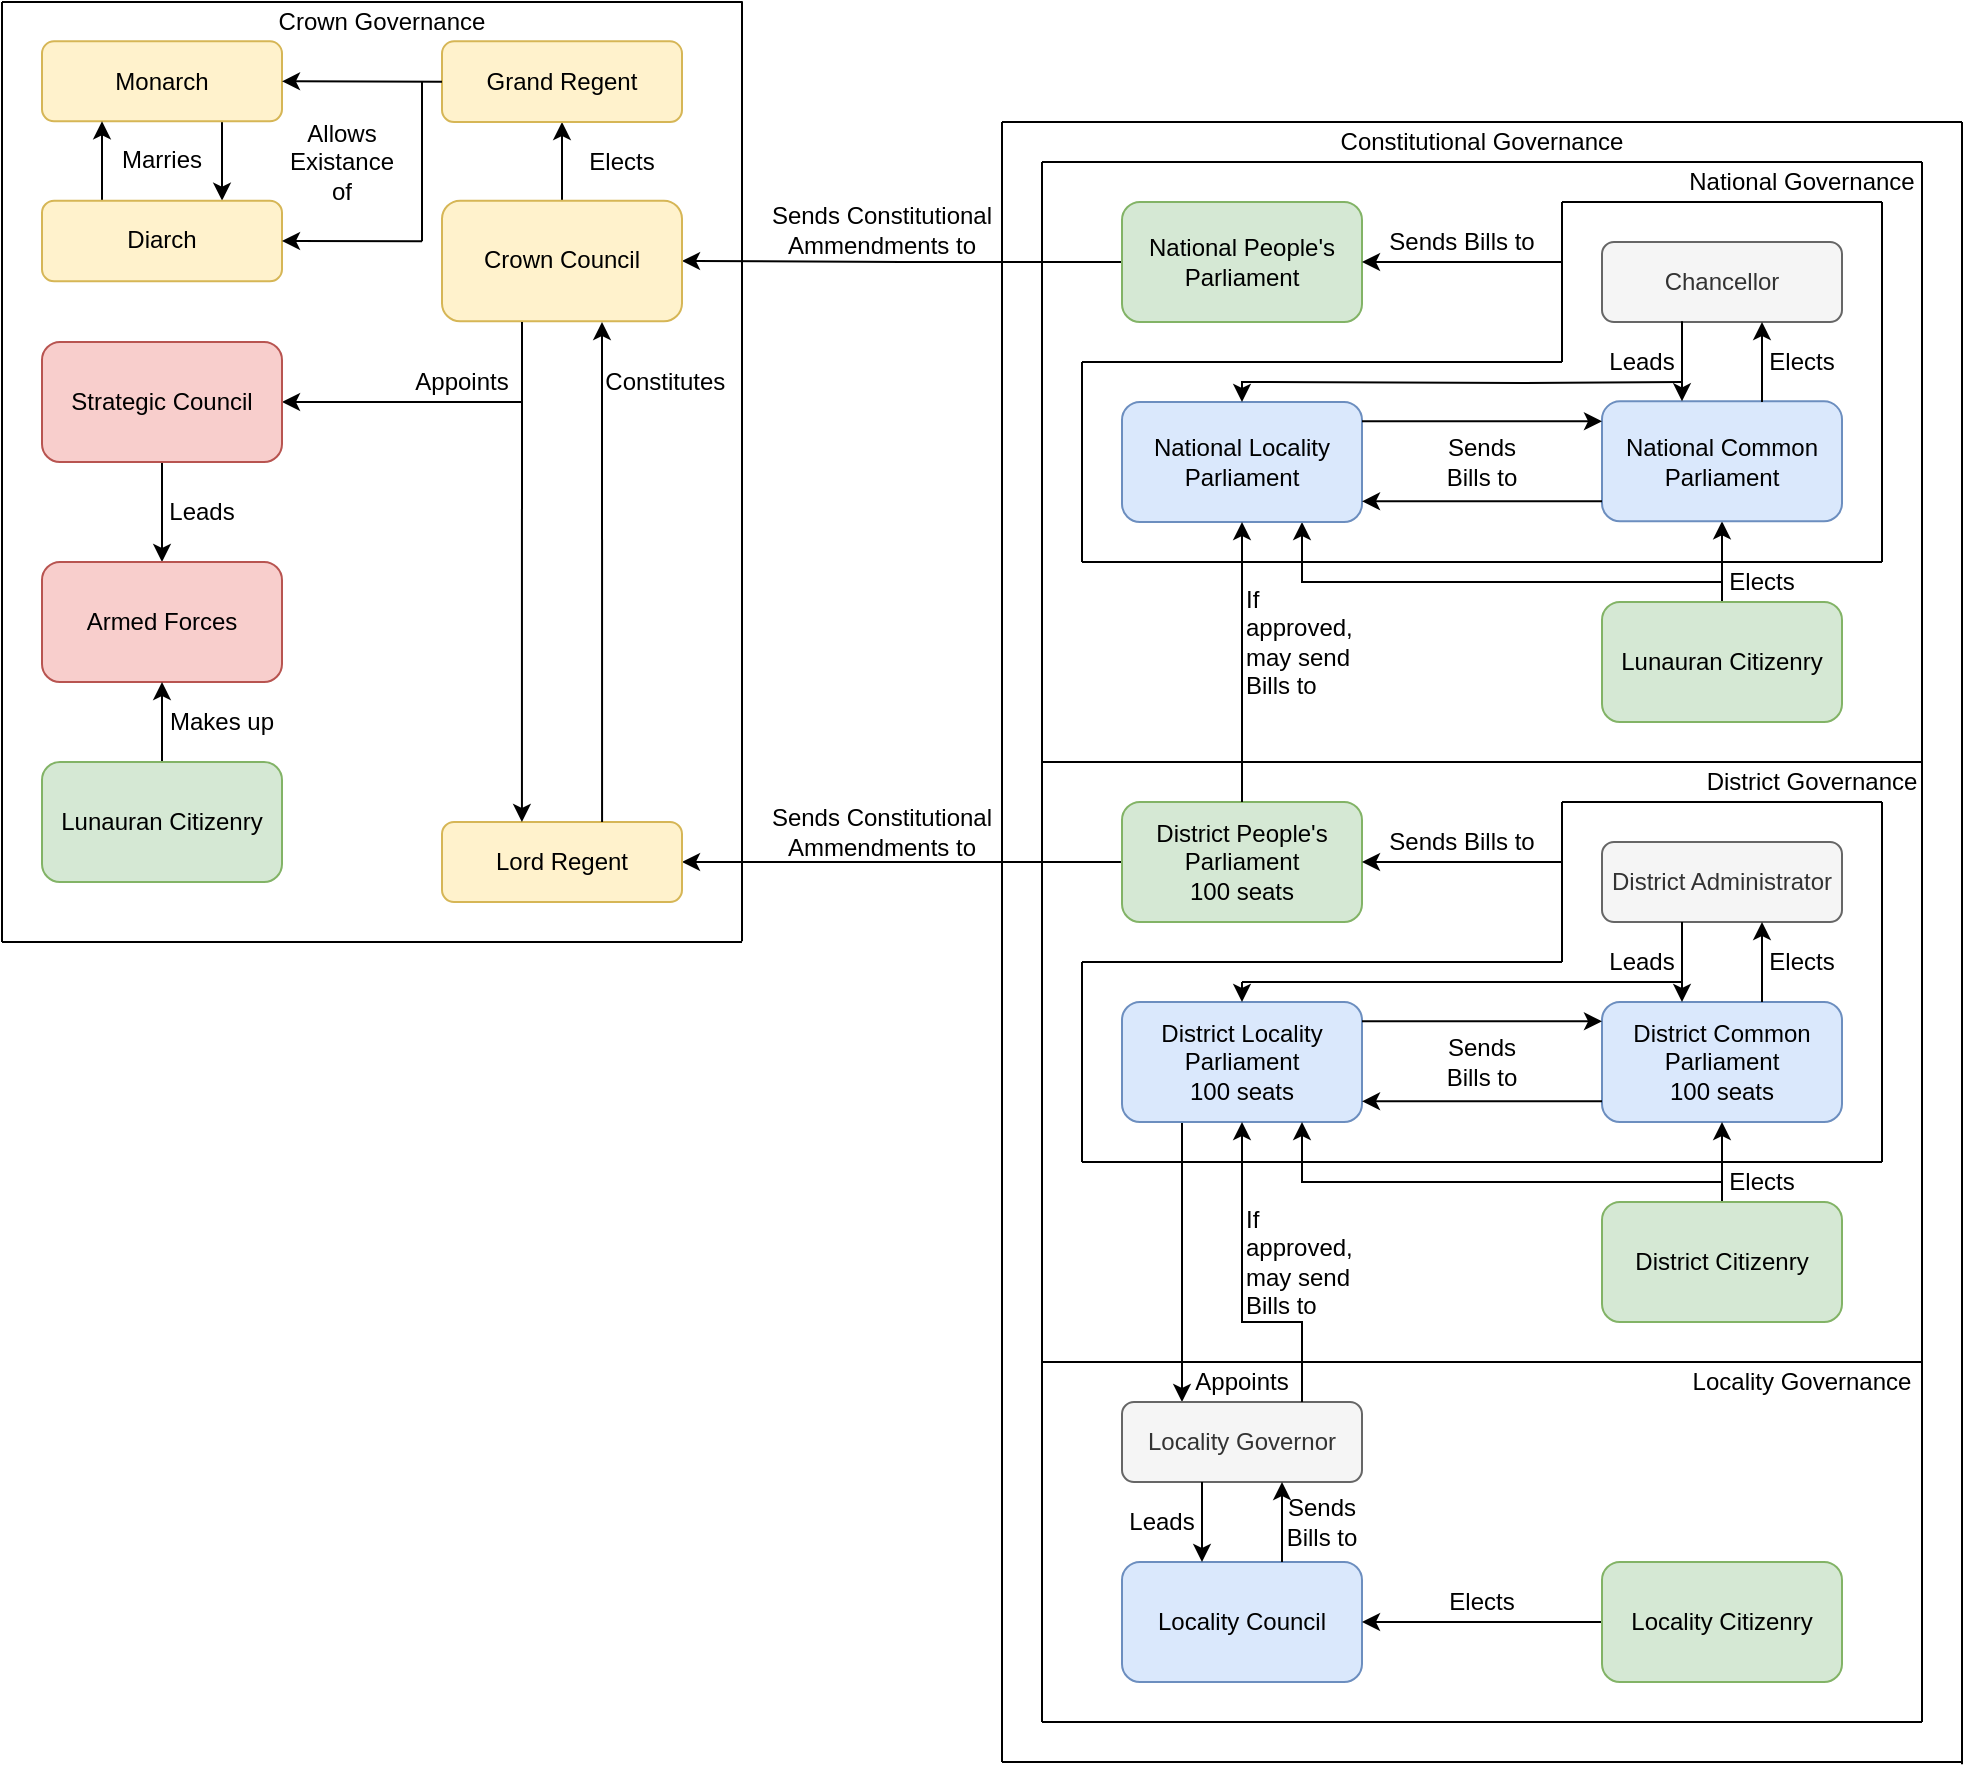 <mxfile version="20.8.16" type="device"><diagram name="Page-1" id="6h7XjxKtgOni8jH2CvwF"><mxGraphModel dx="1900" dy="899" grid="0" gridSize="10" guides="1" tooltips="1" connect="1" arrows="1" fold="1" page="0" pageScale="1" pageWidth="827" pageHeight="1169" math="0" shadow="0"><root><mxCell id="0"/><mxCell id="1" parent="0"/><mxCell id="jFis_6ZMvsJZgFz4cc4w-99" style="edgeStyle=orthogonalEdgeStyle;rounded=0;orthogonalLoop=1;jettySize=auto;html=1;exitX=0.25;exitY=1;exitDx=0;exitDy=0;entryX=0.25;entryY=0;entryDx=0;entryDy=0;" parent="1" source="jFis_6ZMvsJZgFz4cc4w-62" target="jFis_6ZMvsJZgFz4cc4w-98" edge="1"><mxGeometry relative="1" as="geometry"/></mxCell><mxCell id="jFis_6ZMvsJZgFz4cc4w-62" value="District Locality Parliament&lt;br&gt;100 seats" style="rounded=1;whiteSpace=wrap;html=1;fillColor=#dae8fc;strokeColor=#6c8ebf;" parent="1" vertex="1"><mxGeometry x="220" y="560" width="120" height="60" as="geometry"/></mxCell><mxCell id="jFis_6ZMvsJZgFz4cc4w-63" value="District Common Parliament&lt;br&gt;100 seats" style="rounded=1;whiteSpace=wrap;html=1;fillColor=#dae8fc;strokeColor=#6c8ebf;" parent="1" vertex="1"><mxGeometry x="460" y="560" width="120" height="60" as="geometry"/></mxCell><mxCell id="jFis_6ZMvsJZgFz4cc4w-64" style="edgeStyle=orthogonalEdgeStyle;rounded=0;orthogonalLoop=1;jettySize=auto;html=1;exitX=0;exitY=0.75;exitDx=0;exitDy=0;entryX=1;entryY=0.75;entryDx=0;entryDy=0;" parent="1" edge="1"><mxGeometry relative="1" as="geometry"><mxPoint x="460" y="609.67" as="sourcePoint"/><mxPoint x="340" y="609.67" as="targetPoint"/></mxGeometry></mxCell><mxCell id="jFis_6ZMvsJZgFz4cc4w-65" style="edgeStyle=orthogonalEdgeStyle;rounded=0;orthogonalLoop=1;jettySize=auto;html=1;exitX=1;exitY=0.25;exitDx=0;exitDy=0;entryX=0;entryY=0.25;entryDx=0;entryDy=0;" parent="1" edge="1"><mxGeometry relative="1" as="geometry"><mxPoint x="340" y="569.67" as="sourcePoint"/><mxPoint x="460" y="569.67" as="targetPoint"/></mxGeometry></mxCell><mxCell id="jFis_6ZMvsJZgFz4cc4w-66" value="Sends Bills to" style="text;html=1;strokeColor=none;fillColor=none;align=center;verticalAlign=middle;whiteSpace=wrap;rounded=0;" parent="1" vertex="1"><mxGeometry x="380" y="574.67" width="40" height="30" as="geometry"/></mxCell><mxCell id="jFis_6ZMvsJZgFz4cc4w-67" value="District Administrator" style="rounded=1;whiteSpace=wrap;html=1;fillColor=#f5f5f5;fontColor=#333333;strokeColor=#666666;" parent="1" vertex="1"><mxGeometry x="460" y="480" width="120" height="40" as="geometry"/></mxCell><mxCell id="jFis_6ZMvsJZgFz4cc4w-70" value="Elects" style="text;html=1;strokeColor=none;fillColor=none;align=center;verticalAlign=middle;whiteSpace=wrap;rounded=0;" parent="1" vertex="1"><mxGeometry x="540" y="520" width="40" height="40" as="geometry"/></mxCell><mxCell id="jFis_6ZMvsJZgFz4cc4w-71" value="" style="endArrow=classic;html=1;rounded=0;entryX=0;entryY=0;entryDx=0;entryDy=0;exitX=0;exitY=1;exitDx=0;exitDy=0;" parent="1" source="jFis_6ZMvsJZgFz4cc4w-70" target="jFis_6ZMvsJZgFz4cc4w-70" edge="1"><mxGeometry width="50" height="50" relative="1" as="geometry"><mxPoint x="370" y="590" as="sourcePoint"/><mxPoint x="420" y="540" as="targetPoint"/></mxGeometry></mxCell><mxCell id="jFis_6ZMvsJZgFz4cc4w-72" value="Leads" style="text;html=1;strokeColor=none;fillColor=none;align=center;verticalAlign=middle;whiteSpace=wrap;rounded=0;" parent="1" vertex="1"><mxGeometry x="460" y="520" width="40" height="40" as="geometry"/></mxCell><mxCell id="jFis_6ZMvsJZgFz4cc4w-74" value="" style="endArrow=classic;html=1;rounded=0;entryX=1;entryY=1;entryDx=0;entryDy=0;exitX=1;exitY=0;exitDx=0;exitDy=0;" parent="1" source="jFis_6ZMvsJZgFz4cc4w-72" target="jFis_6ZMvsJZgFz4cc4w-72" edge="1"><mxGeometry width="50" height="50" relative="1" as="geometry"><mxPoint x="340" y="560" as="sourcePoint"/><mxPoint x="390" y="510" as="targetPoint"/></mxGeometry></mxCell><mxCell id="jFis_6ZMvsJZgFz4cc4w-75" value="" style="endArrow=none;html=1;rounded=0;" parent="1" edge="1"><mxGeometry width="50" height="50" relative="1" as="geometry"><mxPoint x="200" y="540" as="sourcePoint"/><mxPoint x="440" y="540" as="targetPoint"/></mxGeometry></mxCell><mxCell id="jFis_6ZMvsJZgFz4cc4w-76" value="" style="endArrow=none;html=1;rounded=0;" parent="1" edge="1"><mxGeometry width="50" height="50" relative="1" as="geometry"><mxPoint x="440" y="460" as="sourcePoint"/><mxPoint x="440" y="540" as="targetPoint"/></mxGeometry></mxCell><mxCell id="jFis_6ZMvsJZgFz4cc4w-77" value="" style="endArrow=none;html=1;rounded=0;" parent="1" edge="1"><mxGeometry width="50" height="50" relative="1" as="geometry"><mxPoint x="200" y="640" as="sourcePoint"/><mxPoint x="200" y="540" as="targetPoint"/></mxGeometry></mxCell><mxCell id="jFis_6ZMvsJZgFz4cc4w-78" value="" style="endArrow=none;html=1;rounded=0;" parent="1" edge="1"><mxGeometry width="50" height="50" relative="1" as="geometry"><mxPoint x="200" y="640" as="sourcePoint"/><mxPoint x="600" y="640" as="targetPoint"/></mxGeometry></mxCell><mxCell id="jFis_6ZMvsJZgFz4cc4w-79" value="" style="endArrow=none;html=1;rounded=0;" parent="1" edge="1"><mxGeometry width="50" height="50" relative="1" as="geometry"><mxPoint x="600" y="460" as="sourcePoint"/><mxPoint x="600" y="640" as="targetPoint"/></mxGeometry></mxCell><mxCell id="jFis_6ZMvsJZgFz4cc4w-80" value="" style="endArrow=none;html=1;rounded=0;" parent="1" edge="1"><mxGeometry width="50" height="50" relative="1" as="geometry"><mxPoint x="440" y="460" as="sourcePoint"/><mxPoint x="600" y="460" as="targetPoint"/></mxGeometry></mxCell><mxCell id="Bzfb_-UC_uGCn0BHHycY-45" style="edgeStyle=orthogonalEdgeStyle;rounded=0;orthogonalLoop=1;jettySize=auto;html=1;exitX=0;exitY=0.5;exitDx=0;exitDy=0;entryX=1;entryY=0.5;entryDx=0;entryDy=0;startArrow=none;startFill=0;endArrow=classic;endFill=1;" edge="1" parent="1" source="jFis_6ZMvsJZgFz4cc4w-81" target="Bzfb_-UC_uGCn0BHHycY-5"><mxGeometry relative="1" as="geometry"/></mxCell><mxCell id="jFis_6ZMvsJZgFz4cc4w-81" value="District People's Parliament&lt;br&gt;100 seats" style="rounded=1;whiteSpace=wrap;html=1;fillColor=#d5e8d4;strokeColor=#82b366;" parent="1" vertex="1"><mxGeometry x="220" y="460" width="120" height="60" as="geometry"/></mxCell><mxCell id="jFis_6ZMvsJZgFz4cc4w-85" value="" style="endArrow=none;html=1;rounded=0;" parent="1" edge="1"><mxGeometry width="50" height="50" relative="1" as="geometry"><mxPoint x="180" y="440" as="sourcePoint"/><mxPoint x="620" y="440" as="targetPoint"/></mxGeometry></mxCell><mxCell id="jFis_6ZMvsJZgFz4cc4w-86" value="" style="endArrow=none;html=1;rounded=0;" parent="1" edge="1"><mxGeometry width="50" height="50" relative="1" as="geometry"><mxPoint x="180" y="920" as="sourcePoint"/><mxPoint x="180" y="440" as="targetPoint"/></mxGeometry></mxCell><mxCell id="jFis_6ZMvsJZgFz4cc4w-88" value="" style="endArrow=none;html=1;rounded=0;" parent="1" edge="1"><mxGeometry width="50" height="50" relative="1" as="geometry"><mxPoint x="620" y="920" as="sourcePoint"/><mxPoint x="620" y="440" as="targetPoint"/></mxGeometry></mxCell><mxCell id="jFis_6ZMvsJZgFz4cc4w-89" value="" style="endArrow=none;html=1;rounded=0;" parent="1" edge="1"><mxGeometry width="50" height="50" relative="1" as="geometry"><mxPoint x="280" y="550" as="sourcePoint"/><mxPoint x="500" y="550" as="targetPoint"/></mxGeometry></mxCell><mxCell id="jFis_6ZMvsJZgFz4cc4w-90" value="" style="endArrow=classic;html=1;rounded=0;entryX=0.5;entryY=0;entryDx=0;entryDy=0;" parent="1" target="jFis_6ZMvsJZgFz4cc4w-62" edge="1"><mxGeometry width="50" height="50" relative="1" as="geometry"><mxPoint x="280" y="550" as="sourcePoint"/><mxPoint x="350" y="550" as="targetPoint"/></mxGeometry></mxCell><mxCell id="jFis_6ZMvsJZgFz4cc4w-91" value="District Governance" style="text;html=1;strokeColor=none;fillColor=none;align=center;verticalAlign=middle;whiteSpace=wrap;rounded=0;" parent="1" vertex="1"><mxGeometry x="510" y="440" width="110" height="20" as="geometry"/></mxCell><mxCell id="jFis_6ZMvsJZgFz4cc4w-95" style="edgeStyle=orthogonalEdgeStyle;rounded=0;orthogonalLoop=1;jettySize=auto;html=1;exitX=0.5;exitY=0;exitDx=0;exitDy=0;entryX=0.5;entryY=1;entryDx=0;entryDy=0;" parent="1" source="jFis_6ZMvsJZgFz4cc4w-94" target="jFis_6ZMvsJZgFz4cc4w-63" edge="1"><mxGeometry relative="1" as="geometry"/></mxCell><mxCell id="jFis_6ZMvsJZgFz4cc4w-122" style="edgeStyle=orthogonalEdgeStyle;rounded=0;orthogonalLoop=1;jettySize=auto;html=1;exitX=0.5;exitY=0;exitDx=0;exitDy=0;entryX=0.75;entryY=1;entryDx=0;entryDy=0;" parent="1" source="jFis_6ZMvsJZgFz4cc4w-94" target="jFis_6ZMvsJZgFz4cc4w-62" edge="1"><mxGeometry relative="1" as="geometry"><Array as="points"><mxPoint x="520" y="650"/><mxPoint x="310" y="650"/></Array></mxGeometry></mxCell><mxCell id="jFis_6ZMvsJZgFz4cc4w-94" value="District Citizenry" style="rounded=1;whiteSpace=wrap;html=1;fillColor=#d5e8d4;strokeColor=#82b366;" parent="1" vertex="1"><mxGeometry x="460" y="660" width="120" height="60" as="geometry"/></mxCell><mxCell id="jFis_6ZMvsJZgFz4cc4w-97" value="Elects" style="text;html=1;strokeColor=none;fillColor=none;align=center;verticalAlign=middle;whiteSpace=wrap;rounded=0;" parent="1" vertex="1"><mxGeometry x="520" y="640" width="40" height="20" as="geometry"/></mxCell><mxCell id="jFis_6ZMvsJZgFz4cc4w-98" value="Locality Governor" style="rounded=1;whiteSpace=wrap;html=1;fillColor=#f5f5f5;fontColor=#333333;strokeColor=#666666;" parent="1" vertex="1"><mxGeometry x="220" y="760" width="120" height="40" as="geometry"/></mxCell><mxCell id="jFis_6ZMvsJZgFz4cc4w-100" value="Appoints" style="text;html=1;strokeColor=none;fillColor=none;align=center;verticalAlign=middle;whiteSpace=wrap;rounded=0;" parent="1" vertex="1"><mxGeometry x="250" y="740" width="60" height="20" as="geometry"/></mxCell><mxCell id="jFis_6ZMvsJZgFz4cc4w-101" value="" style="endArrow=none;html=1;rounded=0;" parent="1" edge="1"><mxGeometry width="50" height="50" relative="1" as="geometry"><mxPoint x="620" y="740" as="sourcePoint"/><mxPoint x="180" y="740" as="targetPoint"/></mxGeometry></mxCell><mxCell id="jFis_6ZMvsJZgFz4cc4w-102" value="Locality Council" style="rounded=1;whiteSpace=wrap;html=1;fillColor=#dae8fc;strokeColor=#6c8ebf;" parent="1" vertex="1"><mxGeometry x="220" y="840" width="120" height="60" as="geometry"/></mxCell><mxCell id="jFis_6ZMvsJZgFz4cc4w-105" style="edgeStyle=orthogonalEdgeStyle;rounded=0;orthogonalLoop=1;jettySize=auto;html=1;exitX=0;exitY=0.5;exitDx=0;exitDy=0;entryX=1;entryY=0.5;entryDx=0;entryDy=0;" parent="1" source="jFis_6ZMvsJZgFz4cc4w-104" target="jFis_6ZMvsJZgFz4cc4w-102" edge="1"><mxGeometry relative="1" as="geometry"/></mxCell><mxCell id="jFis_6ZMvsJZgFz4cc4w-104" value="Locality Citizenry" style="rounded=1;whiteSpace=wrap;html=1;fillColor=#d5e8d4;strokeColor=#82b366;" parent="1" vertex="1"><mxGeometry x="460" y="840" width="120" height="60" as="geometry"/></mxCell><mxCell id="jFis_6ZMvsJZgFz4cc4w-106" value="Elects" style="text;html=1;strokeColor=none;fillColor=none;align=center;verticalAlign=middle;whiteSpace=wrap;rounded=0;" parent="1" vertex="1"><mxGeometry x="370" y="850" width="60" height="20" as="geometry"/></mxCell><mxCell id="jFis_6ZMvsJZgFz4cc4w-108" value="Sends Bills to" style="text;html=1;strokeColor=none;fillColor=none;align=center;verticalAlign=middle;whiteSpace=wrap;rounded=0;" parent="1" vertex="1"><mxGeometry x="300" y="800" width="40" height="40" as="geometry"/></mxCell><mxCell id="jFis_6ZMvsJZgFz4cc4w-109" value="" style="endArrow=classic;html=1;rounded=0;entryX=0;entryY=0;entryDx=0;entryDy=0;exitX=0;exitY=1;exitDx=0;exitDy=0;" parent="1" source="jFis_6ZMvsJZgFz4cc4w-108" target="jFis_6ZMvsJZgFz4cc4w-108" edge="1"><mxGeometry width="50" height="50" relative="1" as="geometry"><mxPoint x="430" y="720" as="sourcePoint"/><mxPoint x="480" y="670" as="targetPoint"/></mxGeometry></mxCell><mxCell id="jFis_6ZMvsJZgFz4cc4w-110" value="Leads" style="text;html=1;strokeColor=none;fillColor=none;align=center;verticalAlign=middle;whiteSpace=wrap;rounded=0;" parent="1" vertex="1"><mxGeometry x="220" y="800" width="40" height="40" as="geometry"/></mxCell><mxCell id="jFis_6ZMvsJZgFz4cc4w-112" value="" style="endArrow=classic;html=1;rounded=0;entryX=1;entryY=1;entryDx=0;entryDy=0;exitX=1;exitY=0;exitDx=0;exitDy=0;" parent="1" source="jFis_6ZMvsJZgFz4cc4w-110" target="jFis_6ZMvsJZgFz4cc4w-110" edge="1"><mxGeometry width="50" height="50" relative="1" as="geometry"><mxPoint x="430" y="720" as="sourcePoint"/><mxPoint x="480" y="670" as="targetPoint"/></mxGeometry></mxCell><mxCell id="jFis_6ZMvsJZgFz4cc4w-114" value="" style="endArrow=none;html=1;rounded=0;" parent="1" edge="1"><mxGeometry width="50" height="50" relative="1" as="geometry"><mxPoint x="180" y="920" as="sourcePoint"/><mxPoint x="620" y="920" as="targetPoint"/></mxGeometry></mxCell><mxCell id="jFis_6ZMvsJZgFz4cc4w-115" value="Locality Governance" style="text;html=1;strokeColor=none;fillColor=none;align=center;verticalAlign=middle;whiteSpace=wrap;rounded=0;" parent="1" vertex="1"><mxGeometry x="500" y="740" width="120" height="20" as="geometry"/></mxCell><mxCell id="jFis_6ZMvsJZgFz4cc4w-118" style="edgeStyle=orthogonalEdgeStyle;rounded=0;orthogonalLoop=1;jettySize=auto;html=1;exitX=0.5;exitY=0;exitDx=0;exitDy=0;entryX=0.5;entryY=1;entryDx=0;entryDy=0;" parent="1" source="jFis_6ZMvsJZgFz4cc4w-116" target="jFis_6ZMvsJZgFz4cc4w-117" edge="1"><mxGeometry relative="1" as="geometry"/></mxCell><mxCell id="jFis_6ZMvsJZgFz4cc4w-148" style="edgeStyle=orthogonalEdgeStyle;rounded=0;orthogonalLoop=1;jettySize=auto;html=1;exitX=0.5;exitY=0;exitDx=0;exitDy=0;entryX=0.75;entryY=1;entryDx=0;entryDy=0;" parent="1" source="jFis_6ZMvsJZgFz4cc4w-116" target="jFis_6ZMvsJZgFz4cc4w-125" edge="1"><mxGeometry relative="1" as="geometry"><Array as="points"><mxPoint x="520" y="350"/><mxPoint x="310" y="350"/></Array></mxGeometry></mxCell><mxCell id="jFis_6ZMvsJZgFz4cc4w-116" value="Lunauran Citizenry" style="rounded=1;whiteSpace=wrap;html=1;fillColor=#d5e8d4;strokeColor=#82b366;" parent="1" vertex="1"><mxGeometry x="460" y="360" width="120" height="60" as="geometry"/></mxCell><mxCell id="jFis_6ZMvsJZgFz4cc4w-117" value="National Common Parliament" style="rounded=1;whiteSpace=wrap;html=1;fillColor=#dae8fc;strokeColor=#6c8ebf;" parent="1" vertex="1"><mxGeometry x="460" y="259.66" width="120" height="60" as="geometry"/></mxCell><mxCell id="jFis_6ZMvsJZgFz4cc4w-123" value="" style="endArrow=classic;html=1;rounded=0;exitX=0.75;exitY=0;exitDx=0;exitDy=0;entryX=0.5;entryY=1;entryDx=0;entryDy=0;edgeStyle=orthogonalEdgeStyle;" parent="1" source="jFis_6ZMvsJZgFz4cc4w-98" target="jFis_6ZMvsJZgFz4cc4w-62" edge="1"><mxGeometry width="50" height="50" relative="1" as="geometry"><mxPoint x="350" y="680" as="sourcePoint"/><mxPoint x="400" y="630" as="targetPoint"/><Array as="points"><mxPoint x="310" y="720"/><mxPoint x="280" y="720"/></Array></mxGeometry></mxCell><mxCell id="jFis_6ZMvsJZgFz4cc4w-124" value="If approved, may send Bills to" style="text;html=1;strokeColor=none;fillColor=none;align=left;verticalAlign=middle;whiteSpace=wrap;rounded=0;" parent="1" vertex="1"><mxGeometry x="280" y="660" width="60" height="60" as="geometry"/></mxCell><mxCell id="jFis_6ZMvsJZgFz4cc4w-125" value="National Locality Parliament" style="rounded=1;whiteSpace=wrap;html=1;fillColor=#dae8fc;strokeColor=#6c8ebf;" parent="1" vertex="1"><mxGeometry x="220" y="260" width="120" height="60" as="geometry"/></mxCell><mxCell id="jFis_6ZMvsJZgFz4cc4w-126" style="edgeStyle=orthogonalEdgeStyle;rounded=0;orthogonalLoop=1;jettySize=auto;html=1;exitX=0;exitY=0.75;exitDx=0;exitDy=0;entryX=1;entryY=0.75;entryDx=0;entryDy=0;" parent="1" edge="1"><mxGeometry relative="1" as="geometry"><mxPoint x="460" y="309.66" as="sourcePoint"/><mxPoint x="340" y="309.66" as="targetPoint"/></mxGeometry></mxCell><mxCell id="jFis_6ZMvsJZgFz4cc4w-127" style="edgeStyle=orthogonalEdgeStyle;rounded=0;orthogonalLoop=1;jettySize=auto;html=1;exitX=1;exitY=0.25;exitDx=0;exitDy=0;entryX=0;entryY=0.25;entryDx=0;entryDy=0;" parent="1" edge="1"><mxGeometry relative="1" as="geometry"><mxPoint x="340" y="269.66" as="sourcePoint"/><mxPoint x="460" y="269.66" as="targetPoint"/></mxGeometry></mxCell><mxCell id="jFis_6ZMvsJZgFz4cc4w-128" value="Sends Bills to" style="text;html=1;strokeColor=none;fillColor=none;align=center;verticalAlign=middle;whiteSpace=wrap;rounded=0;" parent="1" vertex="1"><mxGeometry x="380" y="274.66" width="40" height="30" as="geometry"/></mxCell><mxCell id="jFis_6ZMvsJZgFz4cc4w-129" value="Chancellor" style="rounded=1;whiteSpace=wrap;html=1;fillColor=#f5f5f5;fontColor=#333333;strokeColor=#666666;" parent="1" vertex="1"><mxGeometry x="460" y="180" width="120" height="40" as="geometry"/></mxCell><mxCell id="jFis_6ZMvsJZgFz4cc4w-135" value="" style="endArrow=classic;html=1;rounded=0;entryX=1;entryY=0.333;entryDx=0;entryDy=0;entryPerimeter=0;" parent="1" edge="1"><mxGeometry width="50" height="50" relative="1" as="geometry"><mxPoint x="440" y="490" as="sourcePoint"/><mxPoint x="340" y="489.98" as="targetPoint"/></mxGeometry></mxCell><mxCell id="jFis_6ZMvsJZgFz4cc4w-136" value="Sends Bills to" style="text;html=1;strokeColor=none;fillColor=none;align=center;verticalAlign=middle;whiteSpace=wrap;rounded=0;" parent="1" vertex="1"><mxGeometry x="340" y="470" width="100" height="20" as="geometry"/></mxCell><mxCell id="jFis_6ZMvsJZgFz4cc4w-139" value="Elects" style="text;html=1;strokeColor=none;fillColor=none;align=center;verticalAlign=middle;whiteSpace=wrap;rounded=0;" parent="1" vertex="1"><mxGeometry x="540" y="220" width="40" height="40" as="geometry"/></mxCell><mxCell id="jFis_6ZMvsJZgFz4cc4w-141" value="Leads" style="text;html=1;strokeColor=none;fillColor=none;align=center;verticalAlign=middle;whiteSpace=wrap;rounded=0;" parent="1" vertex="1"><mxGeometry x="460" y="219.66" width="40" height="40" as="geometry"/></mxCell><mxCell id="jFis_6ZMvsJZgFz4cc4w-142" value="" style="endArrow=classic;html=1;rounded=0;entryX=0;entryY=0;entryDx=0;entryDy=0;exitX=0;exitY=1;exitDx=0;exitDy=0;" parent="1" source="jFis_6ZMvsJZgFz4cc4w-139" target="jFis_6ZMvsJZgFz4cc4w-139" edge="1"><mxGeometry width="50" height="50" relative="1" as="geometry"><mxPoint x="450" y="360" as="sourcePoint"/><mxPoint x="500" y="310" as="targetPoint"/></mxGeometry></mxCell><mxCell id="jFis_6ZMvsJZgFz4cc4w-143" value="" style="endArrow=classic;html=1;rounded=0;entryX=1;entryY=1;entryDx=0;entryDy=0;exitX=1;exitY=0;exitDx=0;exitDy=0;" parent="1" source="jFis_6ZMvsJZgFz4cc4w-141" target="jFis_6ZMvsJZgFz4cc4w-141" edge="1"><mxGeometry width="50" height="50" relative="1" as="geometry"><mxPoint x="450" y="360" as="sourcePoint"/><mxPoint x="500" y="310" as="targetPoint"/></mxGeometry></mxCell><mxCell id="jFis_6ZMvsJZgFz4cc4w-145" value="" style="endArrow=classic;html=1;rounded=0;entryX=0.5;entryY=0;entryDx=0;entryDy=0;edgeStyle=orthogonalEdgeStyle;" parent="1" target="jFis_6ZMvsJZgFz4cc4w-125" edge="1"><mxGeometry width="50" height="50" relative="1" as="geometry"><mxPoint x="500" y="250" as="sourcePoint"/><mxPoint x="500" y="290" as="targetPoint"/></mxGeometry></mxCell><mxCell id="jFis_6ZMvsJZgFz4cc4w-146" value="" style="endArrow=classic;html=1;rounded=0;entryX=0.5;entryY=1;entryDx=0;entryDy=0;exitX=0.5;exitY=0;exitDx=0;exitDy=0;" parent="1" source="jFis_6ZMvsJZgFz4cc4w-81" target="jFis_6ZMvsJZgFz4cc4w-125" edge="1"><mxGeometry width="50" height="50" relative="1" as="geometry"><mxPoint x="450" y="480" as="sourcePoint"/><mxPoint x="500" y="430" as="targetPoint"/></mxGeometry></mxCell><mxCell id="jFis_6ZMvsJZgFz4cc4w-147" value="If approved, may send Bills to" style="text;html=1;strokeColor=none;fillColor=none;align=left;verticalAlign=middle;whiteSpace=wrap;rounded=0;" parent="1" vertex="1"><mxGeometry x="280" y="350" width="60" height="60" as="geometry"/></mxCell><mxCell id="jFis_6ZMvsJZgFz4cc4w-149" value="Elects" style="text;html=1;strokeColor=none;fillColor=none;align=center;verticalAlign=middle;whiteSpace=wrap;rounded=0;" parent="1" vertex="1"><mxGeometry x="520" y="340" width="40" height="20" as="geometry"/></mxCell><mxCell id="Bzfb_-UC_uGCn0BHHycY-46" style="edgeStyle=orthogonalEdgeStyle;rounded=0;orthogonalLoop=1;jettySize=auto;html=1;exitX=0;exitY=0.5;exitDx=0;exitDy=0;entryX=1;entryY=0.5;entryDx=0;entryDy=0;startArrow=none;startFill=0;endArrow=classic;endFill=1;" edge="1" parent="1" source="jFis_6ZMvsJZgFz4cc4w-150" target="jFis_6ZMvsJZgFz4cc4w-172"><mxGeometry relative="1" as="geometry"/></mxCell><mxCell id="jFis_6ZMvsJZgFz4cc4w-150" value="National People's Parliament" style="rounded=1;whiteSpace=wrap;html=1;fillColor=#d5e8d4;strokeColor=#82b366;" parent="1" vertex="1"><mxGeometry x="220" y="160" width="120" height="60" as="geometry"/></mxCell><mxCell id="jFis_6ZMvsJZgFz4cc4w-151" value="" style="endArrow=none;html=1;rounded=0;" parent="1" edge="1"><mxGeometry width="50" height="50" relative="1" as="geometry"><mxPoint x="200" y="340" as="sourcePoint"/><mxPoint x="600" y="340" as="targetPoint"/></mxGeometry></mxCell><mxCell id="jFis_6ZMvsJZgFz4cc4w-152" value="" style="endArrow=none;html=1;rounded=0;" parent="1" edge="1"><mxGeometry width="50" height="50" relative="1" as="geometry"><mxPoint x="200" y="340" as="sourcePoint"/><mxPoint x="200" y="240" as="targetPoint"/></mxGeometry></mxCell><mxCell id="jFis_6ZMvsJZgFz4cc4w-153" value="" style="endArrow=none;html=1;rounded=0;" parent="1" edge="1"><mxGeometry width="50" height="50" relative="1" as="geometry"><mxPoint x="200" y="240" as="sourcePoint"/><mxPoint x="440" y="240" as="targetPoint"/></mxGeometry></mxCell><mxCell id="jFis_6ZMvsJZgFz4cc4w-154" value="" style="endArrow=none;html=1;rounded=0;" parent="1" edge="1"><mxGeometry width="50" height="50" relative="1" as="geometry"><mxPoint x="440" y="240" as="sourcePoint"/><mxPoint x="440" y="160" as="targetPoint"/></mxGeometry></mxCell><mxCell id="jFis_6ZMvsJZgFz4cc4w-156" value="" style="endArrow=none;html=1;rounded=0;" parent="1" edge="1"><mxGeometry width="50" height="50" relative="1" as="geometry"><mxPoint x="440" y="160" as="sourcePoint"/><mxPoint x="600" y="160" as="targetPoint"/></mxGeometry></mxCell><mxCell id="jFis_6ZMvsJZgFz4cc4w-157" value="" style="endArrow=none;html=1;rounded=0;" parent="1" edge="1"><mxGeometry width="50" height="50" relative="1" as="geometry"><mxPoint x="600" y="340" as="sourcePoint"/><mxPoint x="600" y="160" as="targetPoint"/></mxGeometry></mxCell><mxCell id="jFis_6ZMvsJZgFz4cc4w-158" value="Sends Bills to" style="text;html=1;strokeColor=none;fillColor=none;align=center;verticalAlign=middle;whiteSpace=wrap;rounded=0;" parent="1" vertex="1"><mxGeometry x="340" y="170" width="100" height="20" as="geometry"/></mxCell><mxCell id="jFis_6ZMvsJZgFz4cc4w-159" value="" style="endArrow=classic;html=1;rounded=0;entryX=1;entryY=0.5;entryDx=0;entryDy=0;" parent="1" target="jFis_6ZMvsJZgFz4cc4w-150" edge="1"><mxGeometry width="50" height="50" relative="1" as="geometry"><mxPoint x="440" y="190" as="sourcePoint"/><mxPoint x="500" y="240" as="targetPoint"/></mxGeometry></mxCell><mxCell id="jFis_6ZMvsJZgFz4cc4w-160" value="" style="endArrow=none;html=1;rounded=0;" parent="1" edge="1"><mxGeometry width="50" height="50" relative="1" as="geometry"><mxPoint x="180" y="440" as="sourcePoint"/><mxPoint x="180" y="140" as="targetPoint"/></mxGeometry></mxCell><mxCell id="jFis_6ZMvsJZgFz4cc4w-161" value="" style="endArrow=none;html=1;rounded=0;" parent="1" edge="1"><mxGeometry width="50" height="50" relative="1" as="geometry"><mxPoint x="180" y="140" as="sourcePoint"/><mxPoint x="620" y="140" as="targetPoint"/></mxGeometry></mxCell><mxCell id="jFis_6ZMvsJZgFz4cc4w-162" value="" style="endArrow=none;html=1;rounded=0;exitX=1;exitY=0;exitDx=0;exitDy=0;" parent="1" source="jFis_6ZMvsJZgFz4cc4w-91" edge="1"><mxGeometry width="50" height="50" relative="1" as="geometry"><mxPoint x="450" y="280" as="sourcePoint"/><mxPoint x="620" y="140" as="targetPoint"/></mxGeometry></mxCell><mxCell id="jFis_6ZMvsJZgFz4cc4w-163" value="National Governance" style="text;html=1;strokeColor=none;fillColor=none;align=center;verticalAlign=middle;whiteSpace=wrap;rounded=0;" parent="1" vertex="1"><mxGeometry x="500" y="140" width="120" height="20" as="geometry"/></mxCell><mxCell id="jFis_6ZMvsJZgFz4cc4w-164" value="" style="endArrow=none;html=1;rounded=0;" parent="1" edge="1"><mxGeometry width="50" height="50" relative="1" as="geometry"><mxPoint x="160" y="940" as="sourcePoint"/><mxPoint x="640" y="940" as="targetPoint"/></mxGeometry></mxCell><mxCell id="jFis_6ZMvsJZgFz4cc4w-165" value="" style="endArrow=none;html=1;rounded=0;" parent="1" edge="1"><mxGeometry width="50" height="50" relative="1" as="geometry"><mxPoint x="160" y="940" as="sourcePoint"/><mxPoint x="160" y="120" as="targetPoint"/></mxGeometry></mxCell><mxCell id="jFis_6ZMvsJZgFz4cc4w-168" value="" style="endArrow=none;html=1;rounded=0;" parent="1" edge="1"><mxGeometry width="50" height="50" relative="1" as="geometry"><mxPoint x="640" y="941.067" as="sourcePoint"/><mxPoint x="640" y="120" as="targetPoint"/></mxGeometry></mxCell><mxCell id="jFis_6ZMvsJZgFz4cc4w-170" value="" style="endArrow=none;html=1;rounded=0;" parent="1" edge="1"><mxGeometry width="50" height="50" relative="1" as="geometry"><mxPoint x="160" y="120" as="sourcePoint"/><mxPoint x="640" y="120" as="targetPoint"/></mxGeometry></mxCell><mxCell id="jFis_6ZMvsJZgFz4cc4w-171" value="Constitutional Governance" style="text;html=1;strokeColor=none;fillColor=none;align=center;verticalAlign=middle;whiteSpace=wrap;rounded=0;" parent="1" vertex="1"><mxGeometry x="320" y="120" width="160" height="20" as="geometry"/></mxCell><mxCell id="Bzfb_-UC_uGCn0BHHycY-33" style="edgeStyle=orthogonalEdgeStyle;rounded=0;orthogonalLoop=1;jettySize=auto;html=1;exitX=0.5;exitY=0;exitDx=0;exitDy=0;entryX=0.5;entryY=1;entryDx=0;entryDy=0;" edge="1" parent="1" source="jFis_6ZMvsJZgFz4cc4w-172" target="Bzfb_-UC_uGCn0BHHycY-13"><mxGeometry relative="1" as="geometry"/></mxCell><mxCell id="jFis_6ZMvsJZgFz4cc4w-172" value="Crown Council" style="rounded=1;whiteSpace=wrap;html=1;fillColor=#fff2cc;strokeColor=#d6b656;" parent="1" vertex="1"><mxGeometry x="-120" y="159.32" width="120" height="60.34" as="geometry"/></mxCell><mxCell id="Bzfb_-UC_uGCn0BHHycY-5" value="Lord Regent" style="rounded=1;whiteSpace=wrap;html=1;fillColor=#fff2cc;strokeColor=#d6b656;" vertex="1" parent="1"><mxGeometry x="-120" y="470" width="120" height="40" as="geometry"/></mxCell><mxCell id="Bzfb_-UC_uGCn0BHHycY-8" value="&amp;nbsp;Constitutes" style="text;html=1;strokeColor=none;fillColor=none;align=center;verticalAlign=middle;whiteSpace=wrap;rounded=0;" vertex="1" parent="1"><mxGeometry x="-40" y="220" width="60" height="60" as="geometry"/></mxCell><mxCell id="Bzfb_-UC_uGCn0BHHycY-10" value="Appoints" style="text;html=1;strokeColor=none;fillColor=none;align=center;verticalAlign=middle;whiteSpace=wrap;rounded=0;" vertex="1" parent="1"><mxGeometry x="-140" y="220" width="60" height="60" as="geometry"/></mxCell><mxCell id="Bzfb_-UC_uGCn0BHHycY-11" value="" style="endArrow=classic;html=1;rounded=0;entryX=0;entryY=0;entryDx=0;entryDy=0;exitX=0.667;exitY=0;exitDx=0;exitDy=0;exitPerimeter=0;" edge="1" parent="1" source="Bzfb_-UC_uGCn0BHHycY-5" target="Bzfb_-UC_uGCn0BHHycY-8"><mxGeometry width="50" height="50" relative="1" as="geometry"><mxPoint x="-40" y="460" as="sourcePoint"/><mxPoint x="120" y="240" as="targetPoint"/></mxGeometry></mxCell><mxCell id="Bzfb_-UC_uGCn0BHHycY-12" value="" style="endArrow=classic;html=1;rounded=0;exitX=1;exitY=0;exitDx=0;exitDy=0;entryX=0.333;entryY=0;entryDx=0;entryDy=0;entryPerimeter=0;" edge="1" parent="1" source="Bzfb_-UC_uGCn0BHHycY-10" target="Bzfb_-UC_uGCn0BHHycY-5"><mxGeometry width="50" height="50" relative="1" as="geometry"><mxPoint x="70" y="290" as="sourcePoint"/><mxPoint x="-80" y="390" as="targetPoint"/></mxGeometry></mxCell><mxCell id="Bzfb_-UC_uGCn0BHHycY-13" value="Grand Regent" style="rounded=1;whiteSpace=wrap;html=1;fillColor=#fff2cc;strokeColor=#d6b656;" vertex="1" parent="1"><mxGeometry x="-120" y="79.66" width="120" height="40.34" as="geometry"/></mxCell><mxCell id="Bzfb_-UC_uGCn0BHHycY-16" value="Elects" style="text;html=1;strokeColor=none;fillColor=none;align=center;verticalAlign=middle;whiteSpace=wrap;rounded=0;" vertex="1" parent="1"><mxGeometry x="-60" y="130" width="60" height="20" as="geometry"/></mxCell><mxCell id="Bzfb_-UC_uGCn0BHHycY-40" style="edgeStyle=orthogonalEdgeStyle;rounded=0;orthogonalLoop=1;jettySize=auto;html=1;exitX=0.75;exitY=1;exitDx=0;exitDy=0;entryX=0.75;entryY=0;entryDx=0;entryDy=0;startArrow=none;startFill=0;endArrow=classic;endFill=1;" edge="1" parent="1" source="Bzfb_-UC_uGCn0BHHycY-17" target="Bzfb_-UC_uGCn0BHHycY-22"><mxGeometry relative="1" as="geometry"/></mxCell><mxCell id="Bzfb_-UC_uGCn0BHHycY-17" value="Monarch" style="rounded=1;whiteSpace=wrap;html=1;fillColor=#fff2cc;strokeColor=#d6b656;" vertex="1" parent="1"><mxGeometry x="-320" y="79.66" width="120" height="40" as="geometry"/></mxCell><mxCell id="Bzfb_-UC_uGCn0BHHycY-19" value="Allows Existance of" style="text;html=1;strokeColor=none;fillColor=none;align=center;verticalAlign=middle;whiteSpace=wrap;rounded=0;" vertex="1" parent="1"><mxGeometry x="-200" y="99.66" width="60" height="80" as="geometry"/></mxCell><mxCell id="Bzfb_-UC_uGCn0BHHycY-39" style="edgeStyle=orthogonalEdgeStyle;rounded=0;orthogonalLoop=1;jettySize=auto;html=1;exitX=0.25;exitY=0;exitDx=0;exitDy=0;entryX=0.25;entryY=1;entryDx=0;entryDy=0;startArrow=none;startFill=0;endArrow=classic;endFill=1;" edge="1" parent="1" source="Bzfb_-UC_uGCn0BHHycY-22" target="Bzfb_-UC_uGCn0BHHycY-17"><mxGeometry relative="1" as="geometry"/></mxCell><mxCell id="Bzfb_-UC_uGCn0BHHycY-22" value="Diarch" style="rounded=1;whiteSpace=wrap;html=1;fillColor=#fff2cc;strokeColor=#d6b656;" vertex="1" parent="1"><mxGeometry x="-320" y="159.32" width="120" height="40.34" as="geometry"/></mxCell><mxCell id="Bzfb_-UC_uGCn0BHHycY-29" value="" style="endArrow=none;html=1;rounded=0;startArrow=classic;startFill=1;exitX=1;exitY=0.5;exitDx=0;exitDy=0;" edge="1" parent="1" source="Bzfb_-UC_uGCn0BHHycY-32"><mxGeometry width="50" height="50" relative="1" as="geometry"><mxPoint x="-160" y="260" as="sourcePoint"/><mxPoint x="-80" y="260" as="targetPoint"/></mxGeometry></mxCell><mxCell id="Bzfb_-UC_uGCn0BHHycY-55" style="edgeStyle=orthogonalEdgeStyle;rounded=0;orthogonalLoop=1;jettySize=auto;html=1;exitX=0.5;exitY=1;exitDx=0;exitDy=0;entryX=0.5;entryY=0;entryDx=0;entryDy=0;startArrow=none;startFill=0;endArrow=classic;endFill=1;" edge="1" parent="1" source="Bzfb_-UC_uGCn0BHHycY-32" target="Bzfb_-UC_uGCn0BHHycY-54"><mxGeometry relative="1" as="geometry"/></mxCell><mxCell id="Bzfb_-UC_uGCn0BHHycY-32" value="Strategic Council" style="rounded=1;whiteSpace=wrap;html=1;fillColor=#f8cecc;strokeColor=#b85450;" vertex="1" parent="1"><mxGeometry x="-320" y="230" width="120" height="60" as="geometry"/></mxCell><mxCell id="Bzfb_-UC_uGCn0BHHycY-37" value="Marries" style="text;html=1;strokeColor=none;fillColor=none;align=center;verticalAlign=middle;whiteSpace=wrap;rounded=0;" vertex="1" parent="1"><mxGeometry x="-280" y="119.66" width="40" height="39.66" as="geometry"/></mxCell><mxCell id="Bzfb_-UC_uGCn0BHHycY-41" value="" style="endArrow=classic;html=1;rounded=0;entryX=1;entryY=0.5;entryDx=0;entryDy=0;" edge="1" parent="1" target="Bzfb_-UC_uGCn0BHHycY-22"><mxGeometry width="50" height="50" relative="1" as="geometry"><mxPoint x="-130" y="179.66" as="sourcePoint"/><mxPoint x="-140" y="189.66" as="targetPoint"/></mxGeometry></mxCell><mxCell id="Bzfb_-UC_uGCn0BHHycY-42" value="" style="endArrow=classic;html=1;rounded=0;entryX=1;entryY=0.5;entryDx=0;entryDy=0;exitX=0;exitY=0.5;exitDx=0;exitDy=0;" edge="1" parent="1" source="Bzfb_-UC_uGCn0BHHycY-13" target="Bzfb_-UC_uGCn0BHHycY-17"><mxGeometry width="50" height="50" relative="1" as="geometry"><mxPoint x="-130" y="99.66" as="sourcePoint"/><mxPoint x="-140" y="129.66" as="targetPoint"/></mxGeometry></mxCell><mxCell id="Bzfb_-UC_uGCn0BHHycY-43" value="" style="endArrow=none;html=1;rounded=0;" edge="1" parent="1"><mxGeometry width="50" height="50" relative="1" as="geometry"><mxPoint x="-130" y="179.66" as="sourcePoint"/><mxPoint x="-130" y="99.66" as="targetPoint"/></mxGeometry></mxCell><mxCell id="Bzfb_-UC_uGCn0BHHycY-47" value="Sends Constitutional Ammendments to" style="text;html=1;strokeColor=none;fillColor=none;align=center;verticalAlign=middle;whiteSpace=wrap;rounded=0;" vertex="1" parent="1"><mxGeometry x="40" y="159.32" width="120" height="30" as="geometry"/></mxCell><mxCell id="Bzfb_-UC_uGCn0BHHycY-48" value="Sends Constitutional Ammendments to" style="text;html=1;strokeColor=none;fillColor=none;align=center;verticalAlign=middle;whiteSpace=wrap;rounded=0;" vertex="1" parent="1"><mxGeometry x="40" y="460" width="120" height="30" as="geometry"/></mxCell><mxCell id="Bzfb_-UC_uGCn0BHHycY-49" value="" style="endArrow=none;html=1;rounded=0;" edge="1" parent="1"><mxGeometry width="50" height="50" relative="1" as="geometry"><mxPoint x="30" y="529.66" as="sourcePoint"/><mxPoint x="30" y="59.66" as="targetPoint"/></mxGeometry></mxCell><mxCell id="Bzfb_-UC_uGCn0BHHycY-50" value="" style="endArrow=none;html=1;rounded=0;" edge="1" parent="1"><mxGeometry width="50" height="50" relative="1" as="geometry"><mxPoint x="-340" y="60" as="sourcePoint"/><mxPoint x="30" y="60" as="targetPoint"/></mxGeometry></mxCell><mxCell id="Bzfb_-UC_uGCn0BHHycY-51" value="" style="endArrow=none;html=1;rounded=0;" edge="1" parent="1"><mxGeometry width="50" height="50" relative="1" as="geometry"><mxPoint x="-340" y="530" as="sourcePoint"/><mxPoint x="-340" y="60" as="targetPoint"/></mxGeometry></mxCell><mxCell id="Bzfb_-UC_uGCn0BHHycY-52" value="" style="endArrow=none;html=1;rounded=0;" edge="1" parent="1"><mxGeometry width="50" height="50" relative="1" as="geometry"><mxPoint x="-340" y="530" as="sourcePoint"/><mxPoint x="30" y="530" as="targetPoint"/></mxGeometry></mxCell><mxCell id="Bzfb_-UC_uGCn0BHHycY-53" value="Crown Governance" style="text;html=1;strokeColor=none;fillColor=none;align=center;verticalAlign=middle;whiteSpace=wrap;rounded=0;" vertex="1" parent="1"><mxGeometry x="-210" y="59.66" width="120" height="20" as="geometry"/></mxCell><mxCell id="Bzfb_-UC_uGCn0BHHycY-54" value="Armed Forces" style="rounded=1;whiteSpace=wrap;html=1;fillColor=#f8cecc;strokeColor=#b85450;" vertex="1" parent="1"><mxGeometry x="-320" y="340" width="120" height="60" as="geometry"/></mxCell><mxCell id="Bzfb_-UC_uGCn0BHHycY-56" value="Leads" style="text;html=1;strokeColor=none;fillColor=none;align=center;verticalAlign=middle;whiteSpace=wrap;rounded=0;" vertex="1" parent="1"><mxGeometry x="-260" y="290" width="40" height="50" as="geometry"/></mxCell><mxCell id="Bzfb_-UC_uGCn0BHHycY-58" style="edgeStyle=orthogonalEdgeStyle;rounded=0;orthogonalLoop=1;jettySize=auto;html=1;exitX=0.5;exitY=0;exitDx=0;exitDy=0;entryX=0.5;entryY=1;entryDx=0;entryDy=0;startArrow=none;startFill=0;endArrow=classic;endFill=1;" edge="1" parent="1" source="Bzfb_-UC_uGCn0BHHycY-57" target="Bzfb_-UC_uGCn0BHHycY-54"><mxGeometry relative="1" as="geometry"/></mxCell><mxCell id="Bzfb_-UC_uGCn0BHHycY-57" value="Lunauran Citizenry" style="rounded=1;whiteSpace=wrap;html=1;fillColor=#d5e8d4;strokeColor=#82b366;" vertex="1" parent="1"><mxGeometry x="-320" y="440" width="120" height="60" as="geometry"/></mxCell><mxCell id="Bzfb_-UC_uGCn0BHHycY-59" value="Makes up" style="text;html=1;strokeColor=none;fillColor=none;align=center;verticalAlign=middle;whiteSpace=wrap;rounded=0;" vertex="1" parent="1"><mxGeometry x="-260" y="400" width="60" height="40" as="geometry"/></mxCell></root></mxGraphModel></diagram></mxfile>